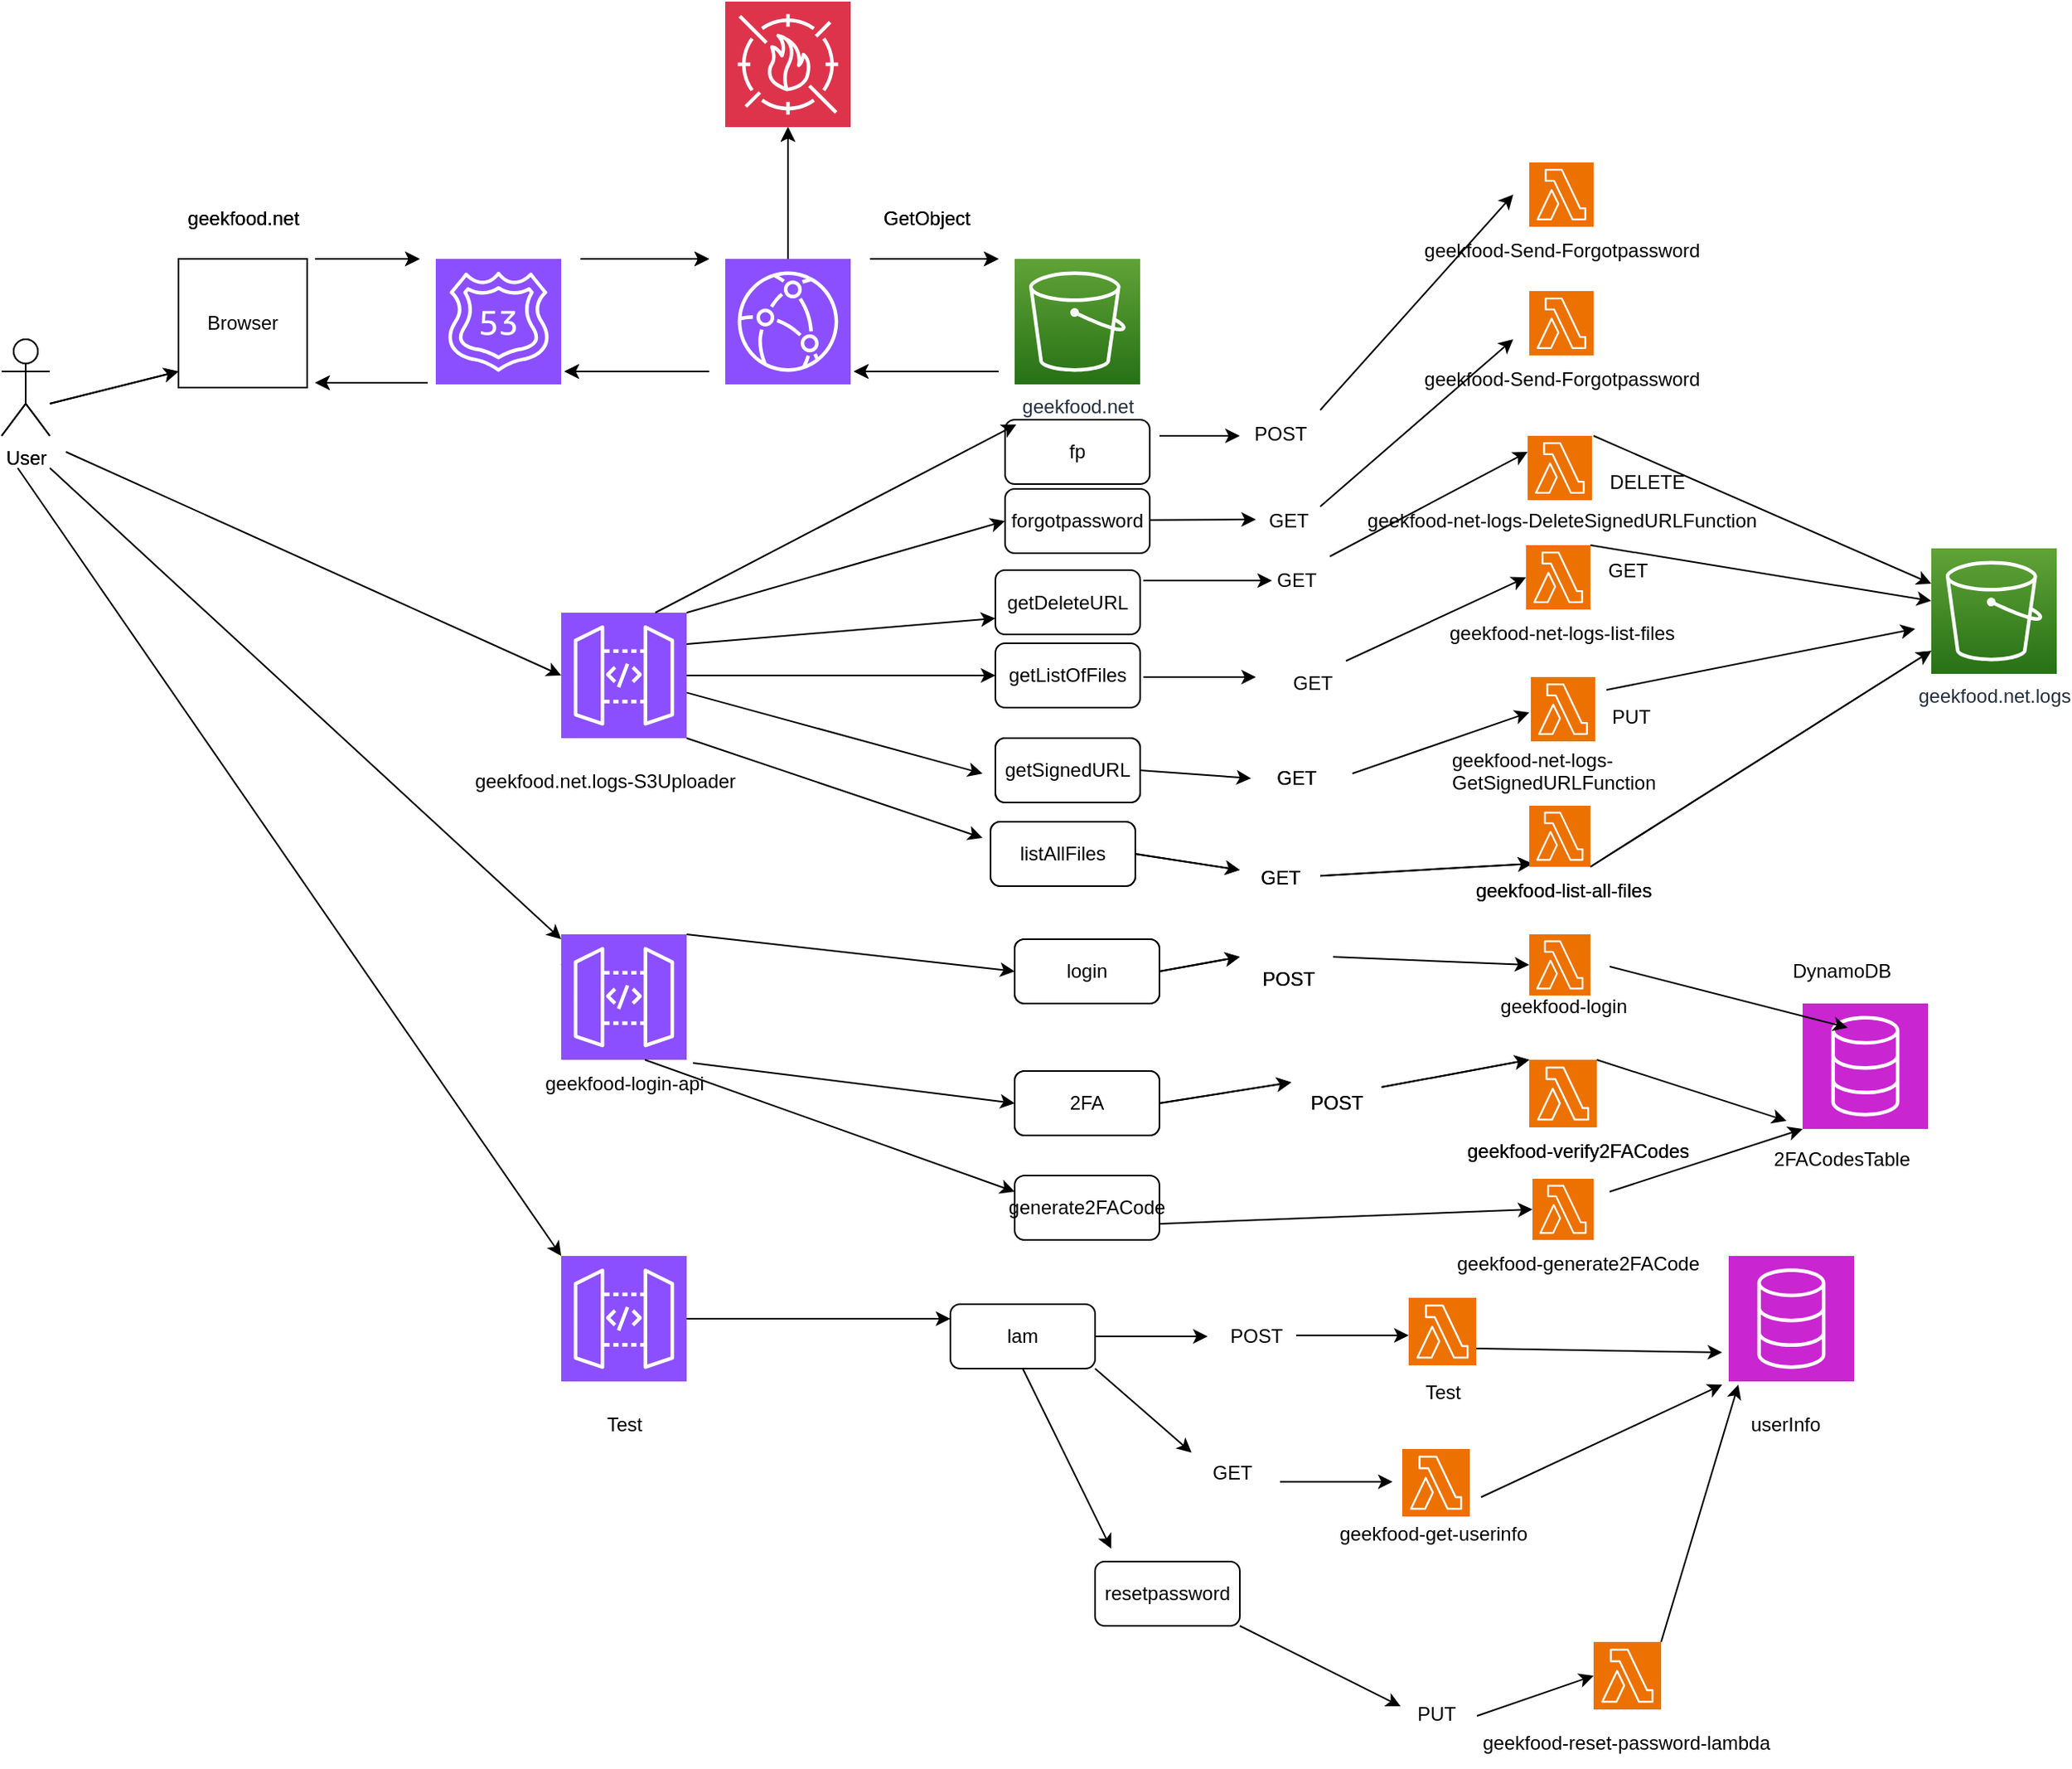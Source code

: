 <mxfile version="24.7.14">
  <diagram id="Ht1M8jgEwFfnCIfOTk4-" name="Page-1">
    <mxGraphModel dx="2123" dy="891" grid="1" gridSize="10" guides="1" tooltips="1" connect="1" arrows="1" fold="1" page="1" pageScale="1" pageWidth="1169" pageHeight="827" math="0" shadow="0">
      <root>
        <mxCell id="0" />
        <mxCell id="1" parent="0" />
        <mxCell id="UEzPUAAOIrF-is8g5C7q-116" value="geekfood.net" style="outlineConnect=0;fontColor=#232F3E;gradientColor=#60A337;gradientDirection=north;fillColor=#277116;strokeColor=#ffffff;dashed=0;verticalLabelPosition=bottom;verticalAlign=top;align=center;html=1;fontSize=12;fontStyle=0;aspect=fixed;shape=mxgraph.aws4.resourceIcon;resIcon=mxgraph.aws4.s3;labelBackgroundColor=#ffffff;" parent="1" vertex="1">
          <mxGeometry x="640.0" y="220" width="78" height="78" as="geometry" />
        </mxCell>
        <mxCell id="bUpqQkq5s0a59v6KMMCp-1" value="geekfood.net" style="text;html=1;align=center;verticalAlign=middle;resizable=0;points=[];autosize=1;strokeColor=none;fillColor=none;" parent="1" vertex="1">
          <mxGeometry x="115" y="180" width="90" height="30" as="geometry" />
        </mxCell>
        <mxCell id="bUpqQkq5s0a59v6KMMCp-2" value="" style="sketch=0;points=[[0,0,0],[0.25,0,0],[0.5,0,0],[0.75,0,0],[1,0,0],[0,1,0],[0.25,1,0],[0.5,1,0],[0.75,1,0],[1,1,0],[0,0.25,0],[0,0.5,0],[0,0.75,0],[1,0.25,0],[1,0.5,0],[1,0.75,0]];outlineConnect=0;fontColor=#232F3E;fillColor=#8C4FFF;strokeColor=#ffffff;dashed=0;verticalLabelPosition=bottom;verticalAlign=top;align=center;html=1;fontSize=12;fontStyle=0;aspect=fixed;shape=mxgraph.aws4.resourceIcon;resIcon=mxgraph.aws4.route_53;" parent="1" vertex="1">
          <mxGeometry x="280" y="220" width="78" height="78" as="geometry" />
        </mxCell>
        <mxCell id="bUpqQkq5s0a59v6KMMCp-3" value="" style="sketch=0;points=[[0,0,0],[0.25,0,0],[0.5,0,0],[0.75,0,0],[1,0,0],[0,1,0],[0.25,1,0],[0.5,1,0],[0.75,1,0],[1,1,0],[0,0.25,0],[0,0.5,0],[0,0.75,0],[1,0.25,0],[1,0.5,0],[1,0.75,0]];outlineConnect=0;fontColor=#232F3E;fillColor=#8C4FFF;strokeColor=#ffffff;dashed=0;verticalLabelPosition=bottom;verticalAlign=top;align=center;html=1;fontSize=12;fontStyle=0;aspect=fixed;shape=mxgraph.aws4.resourceIcon;resIcon=mxgraph.aws4.cloudfront;" parent="1" vertex="1">
          <mxGeometry x="460" y="220" width="78" height="78" as="geometry" />
        </mxCell>
        <mxCell id="bUpqQkq5s0a59v6KMMCp-4" value="User" style="shape=umlActor;verticalLabelPosition=bottom;verticalAlign=top;html=1;outlineConnect=0;" parent="1" vertex="1">
          <mxGeometry x="10" y="270" width="30" height="60" as="geometry" />
        </mxCell>
        <mxCell id="bUpqQkq5s0a59v6KMMCp-5" value="" style="endArrow=classic;html=1;rounded=0;" parent="1" edge="1">
          <mxGeometry width="50" height="50" relative="1" as="geometry">
            <mxPoint x="40" y="310" as="sourcePoint" />
            <mxPoint x="120" y="290" as="targetPoint" />
          </mxGeometry>
        </mxCell>
        <mxCell id="bUpqQkq5s0a59v6KMMCp-6" value="" style="endArrow=classic;html=1;rounded=0;" parent="1" edge="1">
          <mxGeometry width="50" height="50" relative="1" as="geometry">
            <mxPoint x="370" y="220" as="sourcePoint" />
            <mxPoint x="450" y="220" as="targetPoint" />
          </mxGeometry>
        </mxCell>
        <mxCell id="bUpqQkq5s0a59v6KMMCp-7" value="" style="endArrow=classic;html=1;rounded=0;" parent="1" edge="1">
          <mxGeometry width="50" height="50" relative="1" as="geometry">
            <mxPoint x="550" y="220" as="sourcePoint" />
            <mxPoint x="630" y="220" as="targetPoint" />
          </mxGeometry>
        </mxCell>
        <mxCell id="bUpqQkq5s0a59v6KMMCp-8" value="GetObject" style="text;html=1;align=center;verticalAlign=middle;resizable=0;points=[];autosize=1;strokeColor=none;fillColor=none;" parent="1" vertex="1">
          <mxGeometry x="545" y="180" width="80" height="30" as="geometry" />
        </mxCell>
        <mxCell id="bUpqQkq5s0a59v6KMMCp-9" value="" style="endArrow=classic;html=1;rounded=0;" parent="1" edge="1">
          <mxGeometry width="50" height="50" relative="1" as="geometry">
            <mxPoint x="630" y="290" as="sourcePoint" />
            <mxPoint x="540" y="290" as="targetPoint" />
          </mxGeometry>
        </mxCell>
        <mxCell id="bUpqQkq5s0a59v6KMMCp-10" value="" style="endArrow=classic;html=1;rounded=0;" parent="1" edge="1">
          <mxGeometry width="50" height="50" relative="1" as="geometry">
            <mxPoint x="450" y="290" as="sourcePoint" />
            <mxPoint x="360" y="290" as="targetPoint" />
            <Array as="points">
              <mxPoint x="410" y="290" />
            </Array>
          </mxGeometry>
        </mxCell>
        <mxCell id="bUpqQkq5s0a59v6KMMCp-11" value="" style="endArrow=classic;html=1;rounded=0;" parent="1" edge="1">
          <mxGeometry width="50" height="50" relative="1" as="geometry">
            <mxPoint x="275" y="297" as="sourcePoint" />
            <mxPoint x="205" y="297" as="targetPoint" />
          </mxGeometry>
        </mxCell>
        <mxCell id="bUpqQkq5s0a59v6KMMCp-12" value="Browser" style="whiteSpace=wrap;html=1;aspect=fixed;" parent="1" vertex="1">
          <mxGeometry x="120" y="220" width="80" height="80" as="geometry" />
        </mxCell>
        <mxCell id="bUpqQkq5s0a59v6KMMCp-13" value="" style="endArrow=classic;html=1;rounded=0;" parent="1" edge="1">
          <mxGeometry width="50" height="50" relative="1" as="geometry">
            <mxPoint x="205" y="220" as="sourcePoint" />
            <mxPoint x="270" y="220" as="targetPoint" />
          </mxGeometry>
        </mxCell>
        <mxCell id="bUpqQkq5s0a59v6KMMCp-16" value="" style="sketch=0;points=[[0,0,0],[0.25,0,0],[0.5,0,0],[0.75,0,0],[1,0,0],[0,1,0],[0.25,1,0],[0.5,1,0],[0.75,1,0],[1,1,0],[0,0.25,0],[0,0.5,0],[0,0.75,0],[1,0.25,0],[1,0.5,0],[1,0.75,0]];outlineConnect=0;fontColor=#232F3E;fillColor=#DD344C;strokeColor=#ffffff;dashed=0;verticalLabelPosition=bottom;verticalAlign=top;align=center;html=1;fontSize=12;fontStyle=0;aspect=fixed;shape=mxgraph.aws4.resourceIcon;resIcon=mxgraph.aws4.waf;" parent="1" vertex="1">
          <mxGeometry x="460" y="60" width="78" height="78" as="geometry" />
        </mxCell>
        <mxCell id="bUpqQkq5s0a59v6KMMCp-17" value="" style="endArrow=classic;html=1;rounded=0;exitX=0.5;exitY=0;exitDx=0;exitDy=0;exitPerimeter=0;entryX=0.5;entryY=1;entryDx=0;entryDy=0;entryPerimeter=0;" parent="1" source="bUpqQkq5s0a59v6KMMCp-3" target="bUpqQkq5s0a59v6KMMCp-16" edge="1">
          <mxGeometry width="50" height="50" relative="1" as="geometry">
            <mxPoint x="260" y="80" as="sourcePoint" />
            <mxPoint x="290" y="40" as="targetPoint" />
          </mxGeometry>
        </mxCell>
        <mxCell id="GS1tS9s6gsreAJpweniZ-9" value="login" style="rounded=1;whiteSpace=wrap;html=1;" vertex="1" parent="1">
          <mxGeometry x="640" y="643" width="90" height="40" as="geometry" />
        </mxCell>
        <mxCell id="GS1tS9s6gsreAJpweniZ-11" value="2FA" style="rounded=1;whiteSpace=wrap;html=1;" vertex="1" parent="1">
          <mxGeometry x="640" y="725" width="90" height="40" as="geometry" />
        </mxCell>
        <mxCell id="GS1tS9s6gsreAJpweniZ-13" value="" style="endArrow=classic;html=1;rounded=0;entryX=0;entryY=0.5;entryDx=0;entryDy=0;" edge="1" parent="1" target="GS1tS9s6gsreAJpweniZ-11">
          <mxGeometry width="50" height="50" relative="1" as="geometry">
            <mxPoint x="440" y="720" as="sourcePoint" />
            <mxPoint x="660" y="590" as="targetPoint" />
          </mxGeometry>
        </mxCell>
        <mxCell id="GS1tS9s6gsreAJpweniZ-14" value="" style="endArrow=classic;html=1;rounded=0;exitX=1;exitY=0.5;exitDx=0;exitDy=0;entryX=0;entryY=0.033;entryDx=0;entryDy=0;entryPerimeter=0;" edge="1" parent="1" source="GS1tS9s6gsreAJpweniZ-9" target="GS1tS9s6gsreAJpweniZ-15">
          <mxGeometry width="50" height="50" relative="1" as="geometry">
            <mxPoint x="730" y="640" as="sourcePoint" />
            <mxPoint x="790" y="620" as="targetPoint" />
          </mxGeometry>
        </mxCell>
        <mxCell id="GS1tS9s6gsreAJpweniZ-15" value="POST" style="text;html=1;align=center;verticalAlign=middle;resizable=0;points=[];autosize=1;strokeColor=none;fillColor=none;" vertex="1" parent="1">
          <mxGeometry x="780" y="653" width="60" height="30" as="geometry" />
        </mxCell>
        <mxCell id="GS1tS9s6gsreAJpweniZ-16" value="" style="endArrow=classic;html=1;rounded=0;exitX=1;exitY=0.5;exitDx=0;exitDy=0;entryX=0.033;entryY=0.067;entryDx=0;entryDy=0;entryPerimeter=0;" edge="1" parent="1" source="GS1tS9s6gsreAJpweniZ-11" target="GS1tS9s6gsreAJpweniZ-17">
          <mxGeometry width="50" height="50" relative="1" as="geometry">
            <mxPoint x="730" y="640" as="sourcePoint" />
            <mxPoint x="800" y="698" as="targetPoint" />
          </mxGeometry>
        </mxCell>
        <mxCell id="GS1tS9s6gsreAJpweniZ-17" value="POST" style="text;html=1;align=center;verticalAlign=middle;resizable=0;points=[];autosize=1;strokeColor=none;fillColor=none;" vertex="1" parent="1">
          <mxGeometry x="810" y="730" width="60" height="30" as="geometry" />
        </mxCell>
        <mxCell id="GS1tS9s6gsreAJpweniZ-18" value="" style="sketch=0;points=[[0,0,0],[0.25,0,0],[0.5,0,0],[0.75,0,0],[1,0,0],[0,1,0],[0.25,1,0],[0.5,1,0],[0.75,1,0],[1,1,0],[0,0.25,0],[0,0.5,0],[0,0.75,0],[1,0.25,0],[1,0.5,0],[1,0.75,0]];outlineConnect=0;fontColor=#232F3E;fillColor=#ED7100;strokeColor=#ffffff;dashed=0;verticalLabelPosition=bottom;verticalAlign=top;align=center;html=1;fontSize=12;fontStyle=0;aspect=fixed;shape=mxgraph.aws4.resourceIcon;resIcon=mxgraph.aws4.lambda;" vertex="1" parent="1">
          <mxGeometry x="960" y="640" width="38" height="38" as="geometry" />
        </mxCell>
        <mxCell id="GS1tS9s6gsreAJpweniZ-19" value="" style="sketch=0;points=[[0,0,0],[0.25,0,0],[0.5,0,0],[0.75,0,0],[1,0,0],[0,1,0],[0.25,1,0],[0.5,1,0],[0.75,1,0],[1,1,0],[0,0.25,0],[0,0.5,0],[0,0.75,0],[1,0.25,0],[1,0.5,0],[1,0.75,0]];outlineConnect=0;fontColor=#232F3E;fillColor=#ED7100;strokeColor=#ffffff;dashed=0;verticalLabelPosition=bottom;verticalAlign=top;align=center;html=1;fontSize=12;fontStyle=0;aspect=fixed;shape=mxgraph.aws4.resourceIcon;resIcon=mxgraph.aws4.lambda;" vertex="1" parent="1">
          <mxGeometry x="960" y="718" width="42" height="42" as="geometry" />
        </mxCell>
        <mxCell id="GS1tS9s6gsreAJpweniZ-20" value="" style="endArrow=classic;html=1;rounded=0;entryX=0;entryY=0.5;entryDx=0;entryDy=0;entryPerimeter=0;exitX=0.967;exitY=0.033;exitDx=0;exitDy=0;exitPerimeter=0;" edge="1" parent="1" source="GS1tS9s6gsreAJpweniZ-15" target="GS1tS9s6gsreAJpweniZ-18">
          <mxGeometry width="50" height="50" relative="1" as="geometry">
            <mxPoint x="860" y="620" as="sourcePoint" />
            <mxPoint x="950" y="600" as="targetPoint" />
          </mxGeometry>
        </mxCell>
        <mxCell id="GS1tS9s6gsreAJpweniZ-21" value="" style="endArrow=classic;html=1;rounded=0;exitX=0.967;exitY=0.167;exitDx=0;exitDy=0;exitPerimeter=0;entryX=0;entryY=0;entryDx=0;entryDy=0;entryPerimeter=0;" edge="1" parent="1" source="GS1tS9s6gsreAJpweniZ-17" target="GS1tS9s6gsreAJpweniZ-19">
          <mxGeometry width="50" height="50" relative="1" as="geometry">
            <mxPoint x="930" y="670" as="sourcePoint" />
            <mxPoint x="950" y="740" as="targetPoint" />
          </mxGeometry>
        </mxCell>
        <mxCell id="GS1tS9s6gsreAJpweniZ-22" value="geekfood-verify2FACodes" style="text;html=1;align=center;verticalAlign=middle;resizable=0;points=[];autosize=1;strokeColor=none;fillColor=none;" vertex="1" parent="1">
          <mxGeometry x="910" y="760" width="160" height="30" as="geometry" />
        </mxCell>
        <mxCell id="GS1tS9s6gsreAJpweniZ-23" value="geekfood-login" style="text;html=1;align=center;verticalAlign=middle;resizable=0;points=[];autosize=1;strokeColor=none;fillColor=none;" vertex="1" parent="1">
          <mxGeometry x="931" y="670" width="100" height="30" as="geometry" />
        </mxCell>
        <mxCell id="GS1tS9s6gsreAJpweniZ-25" value="" style="endArrow=classic;html=1;rounded=0;entryX=0;entryY=1;entryDx=0;entryDy=0;entryPerimeter=0;" edge="1" parent="1" target="GS1tS9s6gsreAJpweniZ-26">
          <mxGeometry width="50" height="50" relative="1" as="geometry">
            <mxPoint x="1010" y="800" as="sourcePoint" />
            <mxPoint x="1100" y="674" as="targetPoint" />
          </mxGeometry>
        </mxCell>
        <mxCell id="GS1tS9s6gsreAJpweniZ-26" value="" style="sketch=0;points=[[0,0,0],[0.25,0,0],[0.5,0,0],[0.75,0,0],[1,0,0],[0,1,0],[0.25,1,0],[0.5,1,0],[0.75,1,0],[1,1,0],[0,0.25,0],[0,0.5,0],[0,0.75,0],[1,0.25,0],[1,0.5,0],[1,0.75,0]];outlineConnect=0;fontColor=#232F3E;fillColor=#C925D1;strokeColor=#ffffff;dashed=0;verticalLabelPosition=bottom;verticalAlign=top;align=center;html=1;fontSize=12;fontStyle=0;aspect=fixed;shape=mxgraph.aws4.resourceIcon;resIcon=mxgraph.aws4.database;" vertex="1" parent="1">
          <mxGeometry x="1130" y="683" width="78" height="78" as="geometry" />
        </mxCell>
        <mxCell id="GS1tS9s6gsreAJpweniZ-27" value="DynamoDB" style="text;html=1;align=center;verticalAlign=middle;resizable=0;points=[];autosize=1;strokeColor=none;fillColor=none;" vertex="1" parent="1">
          <mxGeometry x="1114" y="648" width="80" height="30" as="geometry" />
        </mxCell>
        <mxCell id="GS1tS9s6gsreAJpweniZ-32" value="listAllFiles" style="rounded=1;whiteSpace=wrap;html=1;" vertex="1" parent="1">
          <mxGeometry x="625" y="570" width="90" height="40" as="geometry" />
        </mxCell>
        <mxCell id="GS1tS9s6gsreAJpweniZ-33" value="" style="endArrow=classic;html=1;rounded=0;exitX=1;exitY=0.5;exitDx=0;exitDy=0;" edge="1" parent="1" source="GS1tS9s6gsreAJpweniZ-32">
          <mxGeometry width="50" height="50" relative="1" as="geometry">
            <mxPoint x="790" y="487" as="sourcePoint" />
            <mxPoint x="780" y="600" as="targetPoint" />
          </mxGeometry>
        </mxCell>
        <mxCell id="GS1tS9s6gsreAJpweniZ-35" value="GET" style="text;html=1;align=center;verticalAlign=middle;resizable=0;points=[];autosize=1;strokeColor=none;fillColor=none;" vertex="1" parent="1">
          <mxGeometry x="780" y="590" width="50" height="30" as="geometry" />
        </mxCell>
        <mxCell id="GS1tS9s6gsreAJpweniZ-37" value="" style="endArrow=classic;html=1;rounded=0;entryX=0.354;entryY=-0.067;entryDx=0;entryDy=0;entryPerimeter=0;" edge="1" parent="1" source="GS1tS9s6gsreAJpweniZ-35" target="GS1tS9s6gsreAJpweniZ-39">
          <mxGeometry width="50" height="50" relative="1" as="geometry">
            <mxPoint x="840" y="610" as="sourcePoint" />
            <mxPoint x="900" y="605" as="targetPoint" />
          </mxGeometry>
        </mxCell>
        <mxCell id="GS1tS9s6gsreAJpweniZ-38" value="" style="sketch=0;points=[[0,0,0],[0.25,0,0],[0.5,0,0],[0.75,0,0],[1,0,0],[0,1,0],[0.25,1,0],[0.5,1,0],[0.75,1,0],[1,1,0],[0,0.25,0],[0,0.5,0],[0,0.75,0],[1,0.25,0],[1,0.5,0],[1,0.75,0]];outlineConnect=0;fontColor=#232F3E;fillColor=#ED7100;strokeColor=#ffffff;dashed=0;verticalLabelPosition=bottom;verticalAlign=top;align=center;html=1;fontSize=12;fontStyle=0;aspect=fixed;shape=mxgraph.aws4.resourceIcon;resIcon=mxgraph.aws4.lambda;" vertex="1" parent="1">
          <mxGeometry x="960" y="560" width="38" height="38" as="geometry" />
        </mxCell>
        <mxCell id="GS1tS9s6gsreAJpweniZ-39" value="geekfood-list-all-files" style="text;html=1;align=center;verticalAlign=middle;resizable=0;points=[];autosize=1;strokeColor=none;fillColor=none;" vertex="1" parent="1">
          <mxGeometry x="916" y="598" width="130" height="30" as="geometry" />
        </mxCell>
        <mxCell id="GS1tS9s6gsreAJpweniZ-40" value="geekfood.net.logs" style="outlineConnect=0;fontColor=#232F3E;gradientColor=#60A337;gradientDirection=north;fillColor=#277116;strokeColor=#ffffff;dashed=0;verticalLabelPosition=bottom;verticalAlign=top;align=center;html=1;fontSize=12;fontStyle=0;aspect=fixed;shape=mxgraph.aws4.resourceIcon;resIcon=mxgraph.aws4.s3;labelBackgroundColor=#ffffff;" vertex="1" parent="1">
          <mxGeometry x="1210" y="400" width="78" height="78" as="geometry" />
        </mxCell>
        <mxCell id="GS1tS9s6gsreAJpweniZ-41" value="" style="endArrow=classic;html=1;rounded=0;exitX=1;exitY=1;exitDx=0;exitDy=0;exitPerimeter=0;" edge="1" parent="1" source="GS1tS9s6gsreAJpweniZ-38" target="GS1tS9s6gsreAJpweniZ-40">
          <mxGeometry width="50" height="50" relative="1" as="geometry">
            <mxPoint x="1070" y="560" as="sourcePoint" />
            <mxPoint x="1202" y="552" as="targetPoint" />
          </mxGeometry>
        </mxCell>
        <mxCell id="GS1tS9s6gsreAJpweniZ-42" value="listAllFiles" style="rounded=1;whiteSpace=wrap;html=1;" vertex="1" parent="1">
          <mxGeometry x="628" y="518" width="90" height="40" as="geometry" />
        </mxCell>
        <mxCell id="GS1tS9s6gsreAJpweniZ-44" value="GET" style="text;html=1;align=center;verticalAlign=middle;resizable=0;points=[];autosize=1;strokeColor=none;fillColor=none;" vertex="1" parent="1">
          <mxGeometry x="790" y="528" width="50" height="30" as="geometry" />
        </mxCell>
        <mxCell id="GS1tS9s6gsreAJpweniZ-46" value="" style="outlineConnect=0;fontColor=#232F3E;gradientColor=#60A337;gradientDirection=north;fillColor=#277116;strokeColor=#ffffff;dashed=0;verticalLabelPosition=bottom;verticalAlign=top;align=center;html=1;fontSize=12;fontStyle=0;aspect=fixed;shape=mxgraph.aws4.resourceIcon;resIcon=mxgraph.aws4.s3;labelBackgroundColor=#ffffff;" vertex="1" parent="1">
          <mxGeometry x="640.0" y="220" width="78" height="78" as="geometry" />
        </mxCell>
        <mxCell id="GS1tS9s6gsreAJpweniZ-47" value="geekfood.net" style="text;html=1;align=center;verticalAlign=middle;resizable=0;points=[];autosize=1;strokeColor=none;fillColor=none;" vertex="1" parent="1">
          <mxGeometry x="115" y="180" width="90" height="30" as="geometry" />
        </mxCell>
        <mxCell id="GS1tS9s6gsreAJpweniZ-48" value="" style="sketch=0;points=[[0,0,0],[0.25,0,0],[0.5,0,0],[0.75,0,0],[1,0,0],[0,1,0],[0.25,1,0],[0.5,1,0],[0.75,1,0],[1,1,0],[0,0.25,0],[0,0.5,0],[0,0.75,0],[1,0.25,0],[1,0.5,0],[1,0.75,0]];outlineConnect=0;fontColor=#232F3E;fillColor=#8C4FFF;strokeColor=#ffffff;dashed=0;verticalLabelPosition=bottom;verticalAlign=top;align=center;html=1;fontSize=12;fontStyle=0;aspect=fixed;shape=mxgraph.aws4.resourceIcon;resIcon=mxgraph.aws4.route_53;" vertex="1" parent="1">
          <mxGeometry x="280" y="220" width="78" height="78" as="geometry" />
        </mxCell>
        <mxCell id="GS1tS9s6gsreAJpweniZ-49" value="" style="sketch=0;points=[[0,0,0],[0.25,0,0],[0.5,0,0],[0.75,0,0],[1,0,0],[0,1,0],[0.25,1,0],[0.5,1,0],[0.75,1,0],[1,1,0],[0,0.25,0],[0,0.5,0],[0,0.75,0],[1,0.25,0],[1,0.5,0],[1,0.75,0]];outlineConnect=0;fontColor=#232F3E;fillColor=#8C4FFF;strokeColor=#ffffff;dashed=0;verticalLabelPosition=bottom;verticalAlign=top;align=center;html=1;fontSize=12;fontStyle=0;aspect=fixed;shape=mxgraph.aws4.resourceIcon;resIcon=mxgraph.aws4.cloudfront;" vertex="1" parent="1">
          <mxGeometry x="460" y="220" width="78" height="78" as="geometry" />
        </mxCell>
        <mxCell id="GS1tS9s6gsreAJpweniZ-50" value="User" style="shape=umlActor;verticalLabelPosition=bottom;verticalAlign=top;html=1;outlineConnect=0;" vertex="1" parent="1">
          <mxGeometry x="10" y="270" width="30" height="60" as="geometry" />
        </mxCell>
        <mxCell id="GS1tS9s6gsreAJpweniZ-51" value="" style="endArrow=classic;html=1;rounded=0;" edge="1" parent="1">
          <mxGeometry width="50" height="50" relative="1" as="geometry">
            <mxPoint x="40" y="310" as="sourcePoint" />
            <mxPoint x="120" y="290" as="targetPoint" />
          </mxGeometry>
        </mxCell>
        <mxCell id="GS1tS9s6gsreAJpweniZ-52" value="" style="endArrow=classic;html=1;rounded=0;" edge="1" parent="1">
          <mxGeometry width="50" height="50" relative="1" as="geometry">
            <mxPoint x="370" y="220" as="sourcePoint" />
            <mxPoint x="450" y="220" as="targetPoint" />
          </mxGeometry>
        </mxCell>
        <mxCell id="GS1tS9s6gsreAJpweniZ-53" value="" style="endArrow=classic;html=1;rounded=0;" edge="1" parent="1">
          <mxGeometry width="50" height="50" relative="1" as="geometry">
            <mxPoint x="550" y="220" as="sourcePoint" />
            <mxPoint x="630" y="220" as="targetPoint" />
          </mxGeometry>
        </mxCell>
        <mxCell id="GS1tS9s6gsreAJpweniZ-54" value="GetObject" style="text;html=1;align=center;verticalAlign=middle;resizable=0;points=[];autosize=1;strokeColor=none;fillColor=none;" vertex="1" parent="1">
          <mxGeometry x="545" y="180" width="80" height="30" as="geometry" />
        </mxCell>
        <mxCell id="GS1tS9s6gsreAJpweniZ-55" value="" style="endArrow=classic;html=1;rounded=0;" edge="1" parent="1">
          <mxGeometry width="50" height="50" relative="1" as="geometry">
            <mxPoint x="630" y="290" as="sourcePoint" />
            <mxPoint x="540" y="290" as="targetPoint" />
          </mxGeometry>
        </mxCell>
        <mxCell id="GS1tS9s6gsreAJpweniZ-56" value="" style="endArrow=classic;html=1;rounded=0;" edge="1" parent="1">
          <mxGeometry width="50" height="50" relative="1" as="geometry">
            <mxPoint x="450" y="290" as="sourcePoint" />
            <mxPoint x="360" y="290" as="targetPoint" />
            <Array as="points">
              <mxPoint x="410" y="290" />
            </Array>
          </mxGeometry>
        </mxCell>
        <mxCell id="GS1tS9s6gsreAJpweniZ-57" value="" style="endArrow=classic;html=1;rounded=0;" edge="1" parent="1">
          <mxGeometry width="50" height="50" relative="1" as="geometry">
            <mxPoint x="275" y="297" as="sourcePoint" />
            <mxPoint x="205" y="297" as="targetPoint" />
          </mxGeometry>
        </mxCell>
        <mxCell id="GS1tS9s6gsreAJpweniZ-58" value="Browser" style="whiteSpace=wrap;html=1;aspect=fixed;" vertex="1" parent="1">
          <mxGeometry x="120" y="220" width="80" height="80" as="geometry" />
        </mxCell>
        <mxCell id="GS1tS9s6gsreAJpweniZ-59" value="" style="endArrow=classic;html=1;rounded=0;" edge="1" parent="1">
          <mxGeometry width="50" height="50" relative="1" as="geometry">
            <mxPoint x="205" y="220" as="sourcePoint" />
            <mxPoint x="270" y="220" as="targetPoint" />
          </mxGeometry>
        </mxCell>
        <mxCell id="GS1tS9s6gsreAJpweniZ-60" value="" style="sketch=0;points=[[0,0,0],[0.25,0,0],[0.5,0,0],[0.75,0,0],[1,0,0],[0,1,0],[0.25,1,0],[0.5,1,0],[0.75,1,0],[1,1,0],[0,0.25,0],[0,0.5,0],[0,0.75,0],[1,0.25,0],[1,0.5,0],[1,0.75,0]];outlineConnect=0;fontColor=#232F3E;fillColor=#8C4FFF;strokeColor=#ffffff;dashed=0;verticalLabelPosition=bottom;verticalAlign=top;align=center;html=1;fontSize=12;fontStyle=0;aspect=fixed;shape=mxgraph.aws4.resourceIcon;resIcon=mxgraph.aws4.api_gateway;" vertex="1" parent="1">
          <mxGeometry x="358" y="840" width="78" height="78" as="geometry" />
        </mxCell>
        <mxCell id="GS1tS9s6gsreAJpweniZ-61" value="" style="sketch=0;points=[[0,0,0],[0.25,0,0],[0.5,0,0],[0.75,0,0],[1,0,0],[0,1,0],[0.25,1,0],[0.5,1,0],[0.75,1,0],[1,1,0],[0,0.25,0],[0,0.5,0],[0,0.75,0],[1,0.25,0],[1,0.5,0],[1,0.75,0]];outlineConnect=0;fontColor=#232F3E;fillColor=#DD344C;strokeColor=#ffffff;dashed=0;verticalLabelPosition=bottom;verticalAlign=top;align=center;html=1;fontSize=12;fontStyle=0;aspect=fixed;shape=mxgraph.aws4.resourceIcon;resIcon=mxgraph.aws4.waf;" vertex="1" parent="1">
          <mxGeometry x="460" y="60" width="78" height="78" as="geometry" />
        </mxCell>
        <mxCell id="GS1tS9s6gsreAJpweniZ-62" value="" style="endArrow=classic;html=1;rounded=0;exitX=0.5;exitY=0;exitDx=0;exitDy=0;exitPerimeter=0;entryX=0.5;entryY=1;entryDx=0;entryDy=0;entryPerimeter=0;" edge="1" parent="1" source="GS1tS9s6gsreAJpweniZ-49" target="GS1tS9s6gsreAJpweniZ-61">
          <mxGeometry width="50" height="50" relative="1" as="geometry">
            <mxPoint x="260" y="80" as="sourcePoint" />
            <mxPoint x="290" y="40" as="targetPoint" />
          </mxGeometry>
        </mxCell>
        <mxCell id="GS1tS9s6gsreAJpweniZ-63" value="Test" style="text;html=1;align=center;verticalAlign=middle;resizable=0;points=[];autosize=1;strokeColor=none;fillColor=none;" vertex="1" parent="1">
          <mxGeometry x="372" y="930" width="50" height="30" as="geometry" />
        </mxCell>
        <mxCell id="GS1tS9s6gsreAJpweniZ-64" value="" style="sketch=0;points=[[0,0,0],[0.25,0,0],[0.5,0,0],[0.75,0,0],[1,0,0],[0,1,0],[0.25,1,0],[0.5,1,0],[0.75,1,0],[1,1,0],[0,0.25,0],[0,0.5,0],[0,0.75,0],[1,0.25,0],[1,0.5,0],[1,0.75,0]];outlineConnect=0;fontColor=#232F3E;fillColor=#8C4FFF;strokeColor=#ffffff;dashed=0;verticalLabelPosition=bottom;verticalAlign=top;align=center;html=1;fontSize=12;fontStyle=0;aspect=fixed;shape=mxgraph.aws4.resourceIcon;resIcon=mxgraph.aws4.api_gateway;" vertex="1" parent="1">
          <mxGeometry x="358" y="440" width="78" height="78" as="geometry" />
        </mxCell>
        <mxCell id="GS1tS9s6gsreAJpweniZ-65" value="geekfood.net.logs-S3Uploader" style="text;html=1;align=center;verticalAlign=middle;resizable=0;points=[];autosize=1;strokeColor=none;fillColor=none;" vertex="1" parent="1">
          <mxGeometry x="290" y="530" width="190" height="30" as="geometry" />
        </mxCell>
        <mxCell id="GS1tS9s6gsreAJpweniZ-67" value="geekfood-login-api" style="text;html=1;align=center;verticalAlign=middle;resizable=0;points=[];autosize=1;strokeColor=none;fillColor=none;" vertex="1" parent="1">
          <mxGeometry x="337" y="718" width="120" height="30" as="geometry" />
        </mxCell>
        <mxCell id="GS1tS9s6gsreAJpweniZ-69" value="" style="endArrow=classic;html=1;rounded=0;entryX=0;entryY=0.5;entryDx=0;entryDy=0;entryPerimeter=0;" edge="1" parent="1" target="GS1tS9s6gsreAJpweniZ-64">
          <mxGeometry width="50" height="50" relative="1" as="geometry">
            <mxPoint x="50" y="340" as="sourcePoint" />
            <mxPoint x="470" y="490" as="targetPoint" />
          </mxGeometry>
        </mxCell>
        <mxCell id="GS1tS9s6gsreAJpweniZ-70" value="" style="endArrow=classic;html=1;rounded=0;" edge="1" parent="1" source="GS1tS9s6gsreAJpweniZ-66">
          <mxGeometry width="50" height="50" relative="1" as="geometry">
            <mxPoint x="40" y="350" as="sourcePoint" />
            <mxPoint x="380" y="670" as="targetPoint" />
          </mxGeometry>
        </mxCell>
        <mxCell id="GS1tS9s6gsreAJpweniZ-71" value="login" style="rounded=1;whiteSpace=wrap;html=1;" vertex="1" parent="1">
          <mxGeometry x="640" y="643" width="90" height="40" as="geometry" />
        </mxCell>
        <mxCell id="GS1tS9s6gsreAJpweniZ-72" value="2FA" style="rounded=1;whiteSpace=wrap;html=1;" vertex="1" parent="1">
          <mxGeometry x="640" y="725" width="90" height="40" as="geometry" />
        </mxCell>
        <mxCell id="GS1tS9s6gsreAJpweniZ-73" value="" style="endArrow=classic;html=1;rounded=0;entryX=0;entryY=0.5;entryDx=0;entryDy=0;exitX=1;exitY=0;exitDx=0;exitDy=0;exitPerimeter=0;" edge="1" parent="1" source="GS1tS9s6gsreAJpweniZ-66" target="GS1tS9s6gsreAJpweniZ-71">
          <mxGeometry width="50" height="50" relative="1" as="geometry">
            <mxPoint x="560" y="610" as="sourcePoint" />
            <mxPoint x="660" y="590" as="targetPoint" />
          </mxGeometry>
        </mxCell>
        <mxCell id="GS1tS9s6gsreAJpweniZ-75" value="" style="endArrow=classic;html=1;rounded=0;exitX=1;exitY=0.5;exitDx=0;exitDy=0;entryX=0;entryY=0.033;entryDx=0;entryDy=0;entryPerimeter=0;" edge="1" parent="1" source="GS1tS9s6gsreAJpweniZ-71" target="GS1tS9s6gsreAJpweniZ-76">
          <mxGeometry width="50" height="50" relative="1" as="geometry">
            <mxPoint x="730" y="640" as="sourcePoint" />
            <mxPoint x="790" y="620" as="targetPoint" />
          </mxGeometry>
        </mxCell>
        <mxCell id="GS1tS9s6gsreAJpweniZ-76" value="POST" style="text;html=1;align=center;verticalAlign=middle;resizable=0;points=[];autosize=1;strokeColor=none;fillColor=none;" vertex="1" parent="1">
          <mxGeometry x="780" y="653" width="60" height="30" as="geometry" />
        </mxCell>
        <mxCell id="GS1tS9s6gsreAJpweniZ-77" value="" style="endArrow=classic;html=1;rounded=0;exitX=1;exitY=0.5;exitDx=0;exitDy=0;entryX=0.033;entryY=0.067;entryDx=0;entryDy=0;entryPerimeter=0;" edge="1" parent="1" source="GS1tS9s6gsreAJpweniZ-72" target="GS1tS9s6gsreAJpweniZ-78">
          <mxGeometry width="50" height="50" relative="1" as="geometry">
            <mxPoint x="730" y="640" as="sourcePoint" />
            <mxPoint x="800" y="698" as="targetPoint" />
          </mxGeometry>
        </mxCell>
        <mxCell id="GS1tS9s6gsreAJpweniZ-78" value="POST" style="text;html=1;align=center;verticalAlign=middle;resizable=0;points=[];autosize=1;strokeColor=none;fillColor=none;" vertex="1" parent="1">
          <mxGeometry x="810" y="730" width="60" height="30" as="geometry" />
        </mxCell>
        <mxCell id="GS1tS9s6gsreAJpweniZ-79" value="" style="sketch=0;points=[[0,0,0],[0.25,0,0],[0.5,0,0],[0.75,0,0],[1,0,0],[0,1,0],[0.25,1,0],[0.5,1,0],[0.75,1,0],[1,1,0],[0,0.25,0],[0,0.5,0],[0,0.75,0],[1,0.25,0],[1,0.5,0],[1,0.75,0]];outlineConnect=0;fontColor=#232F3E;fillColor=#ED7100;strokeColor=#ffffff;dashed=0;verticalLabelPosition=bottom;verticalAlign=top;align=center;html=1;fontSize=12;fontStyle=0;aspect=fixed;shape=mxgraph.aws4.resourceIcon;resIcon=mxgraph.aws4.lambda;" vertex="1" parent="1">
          <mxGeometry x="962" y="792" width="38" height="38" as="geometry" />
        </mxCell>
        <mxCell id="GS1tS9s6gsreAJpweniZ-80" value="" style="sketch=0;points=[[0,0,0],[0.25,0,0],[0.5,0,0],[0.75,0,0],[1,0,0],[0,1,0],[0.25,1,0],[0.5,1,0],[0.75,1,0],[1,1,0],[0,0.25,0],[0,0.5,0],[0,0.75,0],[1,0.25,0],[1,0.5,0],[1,0.75,0]];outlineConnect=0;fontColor=#232F3E;fillColor=#ED7100;strokeColor=#ffffff;dashed=0;verticalLabelPosition=bottom;verticalAlign=top;align=center;html=1;fontSize=12;fontStyle=0;aspect=fixed;shape=mxgraph.aws4.resourceIcon;resIcon=mxgraph.aws4.lambda;" vertex="1" parent="1">
          <mxGeometry x="960" y="718" width="42" height="42" as="geometry" />
        </mxCell>
        <mxCell id="GS1tS9s6gsreAJpweniZ-81" value="" style="endArrow=classic;html=1;rounded=0;entryX=0;entryY=0.5;entryDx=0;entryDy=0;entryPerimeter=0;exitX=1;exitY=0.75;exitDx=0;exitDy=0;" edge="1" parent="1" source="GS1tS9s6gsreAJpweniZ-173" target="GS1tS9s6gsreAJpweniZ-79">
          <mxGeometry width="50" height="50" relative="1" as="geometry">
            <mxPoint x="860" y="620" as="sourcePoint" />
            <mxPoint x="950" y="600" as="targetPoint" />
          </mxGeometry>
        </mxCell>
        <mxCell id="GS1tS9s6gsreAJpweniZ-82" value="" style="endArrow=classic;html=1;rounded=0;exitX=0.967;exitY=0.167;exitDx=0;exitDy=0;exitPerimeter=0;entryX=0;entryY=0;entryDx=0;entryDy=0;entryPerimeter=0;" edge="1" parent="1" source="GS1tS9s6gsreAJpweniZ-78" target="GS1tS9s6gsreAJpweniZ-80">
          <mxGeometry width="50" height="50" relative="1" as="geometry">
            <mxPoint x="930" y="670" as="sourcePoint" />
            <mxPoint x="950" y="740" as="targetPoint" />
          </mxGeometry>
        </mxCell>
        <mxCell id="GS1tS9s6gsreAJpweniZ-83" value="geekfood-verify2FACodes" style="text;html=1;align=center;verticalAlign=middle;resizable=0;points=[];autosize=1;strokeColor=none;fillColor=none;" vertex="1" parent="1">
          <mxGeometry x="910" y="760" width="160" height="30" as="geometry" />
        </mxCell>
        <mxCell id="GS1tS9s6gsreAJpweniZ-84" value="geekfood-generate2FACode" style="text;html=1;align=center;verticalAlign=middle;resizable=0;points=[];autosize=1;strokeColor=none;fillColor=none;" vertex="1" parent="1">
          <mxGeometry x="905" y="830" width="170" height="30" as="geometry" />
        </mxCell>
        <mxCell id="GS1tS9s6gsreAJpweniZ-85" value="" style="endArrow=classic;html=1;rounded=0;exitX=1;exitY=0;exitDx=0;exitDy=0;exitPerimeter=0;entryX=0;entryY=1;entryDx=0;entryDy=0;entryPerimeter=0;" edge="1" parent="1" source="GS1tS9s6gsreAJpweniZ-80">
          <mxGeometry width="50" height="50" relative="1" as="geometry">
            <mxPoint x="1010" y="740" as="sourcePoint" />
            <mxPoint x="1120" y="756" as="targetPoint" />
          </mxGeometry>
        </mxCell>
        <mxCell id="GS1tS9s6gsreAJpweniZ-89" value="2FACodesTable" style="text;html=1;align=center;verticalAlign=middle;resizable=0;points=[];autosize=1;strokeColor=none;fillColor=none;" vertex="1" parent="1">
          <mxGeometry x="1099" y="765" width="110" height="30" as="geometry" />
        </mxCell>
        <mxCell id="GS1tS9s6gsreAJpweniZ-90" value="listAllFiles" style="rounded=1;whiteSpace=wrap;html=1;" vertex="1" parent="1">
          <mxGeometry x="625" y="570" width="90" height="40" as="geometry" />
        </mxCell>
        <mxCell id="GS1tS9s6gsreAJpweniZ-91" value="" style="endArrow=classic;html=1;rounded=0;exitX=1;exitY=0.5;exitDx=0;exitDy=0;" edge="1" parent="1" source="GS1tS9s6gsreAJpweniZ-90">
          <mxGeometry width="50" height="50" relative="1" as="geometry">
            <mxPoint x="790" y="487" as="sourcePoint" />
            <mxPoint x="780" y="600" as="targetPoint" />
          </mxGeometry>
        </mxCell>
        <mxCell id="GS1tS9s6gsreAJpweniZ-92" value="" style="endArrow=classic;html=1;rounded=0;exitX=1;exitY=1;exitDx=0;exitDy=0;exitPerimeter=0;" edge="1" parent="1" source="GS1tS9s6gsreAJpweniZ-64">
          <mxGeometry width="50" height="50" relative="1" as="geometry">
            <mxPoint x="600" y="490" as="sourcePoint" />
            <mxPoint x="620" y="580" as="targetPoint" />
          </mxGeometry>
        </mxCell>
        <mxCell id="GS1tS9s6gsreAJpweniZ-93" value="GET" style="text;html=1;align=center;verticalAlign=middle;resizable=0;points=[];autosize=1;strokeColor=none;fillColor=none;" vertex="1" parent="1">
          <mxGeometry x="780" y="590" width="50" height="30" as="geometry" />
        </mxCell>
        <mxCell id="GS1tS9s6gsreAJpweniZ-94" value="" style="endArrow=classic;html=1;rounded=0;entryX=0.354;entryY=-0.067;entryDx=0;entryDy=0;entryPerimeter=0;" edge="1" parent="1" source="GS1tS9s6gsreAJpweniZ-93" target="GS1tS9s6gsreAJpweniZ-96">
          <mxGeometry width="50" height="50" relative="1" as="geometry">
            <mxPoint x="840" y="610" as="sourcePoint" />
            <mxPoint x="900" y="605" as="targetPoint" />
          </mxGeometry>
        </mxCell>
        <mxCell id="GS1tS9s6gsreAJpweniZ-95" value="" style="sketch=0;points=[[0,0,0],[0.25,0,0],[0.5,0,0],[0.75,0,0],[1,0,0],[0,1,0],[0.25,1,0],[0.5,1,0],[0.75,1,0],[1,1,0],[0,0.25,0],[0,0.5,0],[0,0.75,0],[1,0.25,0],[1,0.5,0],[1,0.75,0]];outlineConnect=0;fontColor=#232F3E;fillColor=#ED7100;strokeColor=#ffffff;dashed=0;verticalLabelPosition=bottom;verticalAlign=top;align=center;html=1;fontSize=12;fontStyle=0;aspect=fixed;shape=mxgraph.aws4.resourceIcon;resIcon=mxgraph.aws4.lambda;" vertex="1" parent="1">
          <mxGeometry x="960" y="560" width="38" height="38" as="geometry" />
        </mxCell>
        <mxCell id="GS1tS9s6gsreAJpweniZ-96" value="geekfood-list-all-files" style="text;html=1;align=center;verticalAlign=middle;resizable=0;points=[];autosize=1;strokeColor=none;fillColor=none;" vertex="1" parent="1">
          <mxGeometry x="916" y="598" width="130" height="30" as="geometry" />
        </mxCell>
        <mxCell id="GS1tS9s6gsreAJpweniZ-97" value="geekfood.net.logs" style="outlineConnect=0;fontColor=#232F3E;gradientColor=#60A337;gradientDirection=north;fillColor=#277116;strokeColor=#ffffff;dashed=0;verticalLabelPosition=bottom;verticalAlign=top;align=center;html=1;fontSize=12;fontStyle=0;aspect=fixed;shape=mxgraph.aws4.resourceIcon;resIcon=mxgraph.aws4.s3;labelBackgroundColor=#ffffff;" vertex="1" parent="1">
          <mxGeometry x="1210" y="400" width="78" height="78" as="geometry" />
        </mxCell>
        <mxCell id="GS1tS9s6gsreAJpweniZ-98" value="" style="endArrow=classic;html=1;rounded=0;exitX=1;exitY=1;exitDx=0;exitDy=0;exitPerimeter=0;" edge="1" parent="1" source="GS1tS9s6gsreAJpweniZ-95" target="GS1tS9s6gsreAJpweniZ-97">
          <mxGeometry width="50" height="50" relative="1" as="geometry">
            <mxPoint x="1070" y="560" as="sourcePoint" />
            <mxPoint x="1202" y="552" as="targetPoint" />
          </mxGeometry>
        </mxCell>
        <mxCell id="GS1tS9s6gsreAJpweniZ-99" value="getSignedURL" style="rounded=1;whiteSpace=wrap;html=1;" vertex="1" parent="1">
          <mxGeometry x="628" y="518" width="90" height="40" as="geometry" />
        </mxCell>
        <mxCell id="GS1tS9s6gsreAJpweniZ-100" value="" style="endArrow=classic;html=1;rounded=0;" edge="1" parent="1" source="GS1tS9s6gsreAJpweniZ-64">
          <mxGeometry width="50" height="50" relative="1" as="geometry">
            <mxPoint x="560" y="500" as="sourcePoint" />
            <mxPoint x="620" y="540" as="targetPoint" />
          </mxGeometry>
        </mxCell>
        <mxCell id="GS1tS9s6gsreAJpweniZ-101" value="GET" style="text;html=1;align=center;verticalAlign=middle;resizable=0;points=[];autosize=1;strokeColor=none;fillColor=none;" vertex="1" parent="1">
          <mxGeometry x="790" y="528" width="50" height="30" as="geometry" />
        </mxCell>
        <mxCell id="GS1tS9s6gsreAJpweniZ-102" value="" style="endArrow=classic;html=1;rounded=0;exitX=1;exitY=0.5;exitDx=0;exitDy=0;entryX=-0.06;entryY=0.5;entryDx=0;entryDy=0;entryPerimeter=0;" edge="1" parent="1" source="GS1tS9s6gsreAJpweniZ-99" target="GS1tS9s6gsreAJpweniZ-101">
          <mxGeometry width="50" height="50" relative="1" as="geometry">
            <mxPoint x="760" y="540" as="sourcePoint" />
            <mxPoint x="825" y="550" as="targetPoint" />
          </mxGeometry>
        </mxCell>
        <mxCell id="GS1tS9s6gsreAJpweniZ-103" value="" style="sketch=0;points=[[0,0,0],[0.25,0,0],[0.5,0,0],[0.75,0,0],[1,0,0],[0,1,0],[0.25,1,0],[0.5,1,0],[0.75,1,0],[1,1,0],[0,0.25,0],[0,0.5,0],[0,0.75,0],[1,0.25,0],[1,0.5,0],[1,0.75,0]];outlineConnect=0;fontColor=#232F3E;fillColor=#ED7100;strokeColor=#ffffff;dashed=0;verticalLabelPosition=bottom;verticalAlign=top;align=center;html=1;fontSize=12;fontStyle=0;aspect=fixed;shape=mxgraph.aws4.resourceIcon;resIcon=mxgraph.aws4.lambda;" vertex="1" parent="1">
          <mxGeometry x="961" y="480" width="40" height="40" as="geometry" />
        </mxCell>
        <mxCell id="GS1tS9s6gsreAJpweniZ-105" value="" style="endArrow=classic;html=1;rounded=0;" edge="1" parent="1">
          <mxGeometry width="50" height="50" relative="1" as="geometry">
            <mxPoint x="850" y="540" as="sourcePoint" />
            <mxPoint x="960" y="502" as="targetPoint" />
          </mxGeometry>
        </mxCell>
        <mxCell id="GS1tS9s6gsreAJpweniZ-106" value="geekfood-net-logs-GetSignedURLFunction" style="text;whiteSpace=wrap;html=1;" vertex="1" parent="1">
          <mxGeometry x="910" y="518" width="210" height="27" as="geometry" />
        </mxCell>
        <mxCell id="GS1tS9s6gsreAJpweniZ-107" value="PUT" style="text;html=1;align=center;verticalAlign=middle;resizable=0;points=[];autosize=1;strokeColor=none;fillColor=none;" vertex="1" parent="1">
          <mxGeometry x="998" y="490" width="50" height="30" as="geometry" />
        </mxCell>
        <mxCell id="GS1tS9s6gsreAJpweniZ-108" value="" style="endArrow=classic;html=1;rounded=0;exitX=0.2;exitY=-0.067;exitDx=0;exitDy=0;exitPerimeter=0;" edge="1" parent="1" source="GS1tS9s6gsreAJpweniZ-107">
          <mxGeometry width="50" height="50" relative="1" as="geometry">
            <mxPoint x="1070" y="480" as="sourcePoint" />
            <mxPoint x="1200" y="450" as="targetPoint" />
          </mxGeometry>
        </mxCell>
        <mxCell id="GS1tS9s6gsreAJpweniZ-109" value="getListOfFiles" style="rounded=1;whiteSpace=wrap;html=1;" vertex="1" parent="1">
          <mxGeometry x="628" y="459" width="90" height="40" as="geometry" />
        </mxCell>
        <mxCell id="GS1tS9s6gsreAJpweniZ-110" value="" style="endArrow=classic;html=1;rounded=0;entryX=0;entryY=0.5;entryDx=0;entryDy=0;" edge="1" parent="1" source="GS1tS9s6gsreAJpweniZ-64" target="GS1tS9s6gsreAJpweniZ-109">
          <mxGeometry width="50" height="50" relative="1" as="geometry">
            <mxPoint x="600" y="460" as="sourcePoint" />
            <mxPoint x="660" y="500" as="targetPoint" />
            <Array as="points" />
          </mxGeometry>
        </mxCell>
        <mxCell id="GS1tS9s6gsreAJpweniZ-111" value="" style="endArrow=classic;html=1;rounded=0;" edge="1" parent="1">
          <mxGeometry width="50" height="50" relative="1" as="geometry">
            <mxPoint x="720" y="480" as="sourcePoint" />
            <mxPoint x="790" y="480" as="targetPoint" />
          </mxGeometry>
        </mxCell>
        <mxCell id="GS1tS9s6gsreAJpweniZ-112" value="GET" style="text;html=1;align=center;verticalAlign=middle;resizable=0;points=[];autosize=1;strokeColor=none;fillColor=none;" vertex="1" parent="1">
          <mxGeometry x="800" y="469" width="50" height="30" as="geometry" />
        </mxCell>
        <mxCell id="GS1tS9s6gsreAJpweniZ-113" value="" style="sketch=0;points=[[0,0,0],[0.25,0,0],[0.5,0,0],[0.75,0,0],[1,0,0],[0,1,0],[0.25,1,0],[0.5,1,0],[0.75,1,0],[1,1,0],[0,0.25,0],[0,0.5,0],[0,0.75,0],[1,0.25,0],[1,0.5,0],[1,0.75,0]];outlineConnect=0;fontColor=#232F3E;fillColor=#ED7100;strokeColor=#ffffff;dashed=0;verticalLabelPosition=bottom;verticalAlign=top;align=center;html=1;fontSize=12;fontStyle=0;aspect=fixed;shape=mxgraph.aws4.resourceIcon;resIcon=mxgraph.aws4.lambda;" vertex="1" parent="1">
          <mxGeometry x="958" y="398" width="40" height="40" as="geometry" />
        </mxCell>
        <mxCell id="GS1tS9s6gsreAJpweniZ-114" value="" style="endArrow=classic;html=1;rounded=0;exitX=0.92;exitY=0.033;exitDx=0;exitDy=0;exitPerimeter=0;entryX=0;entryY=0.5;entryDx=0;entryDy=0;entryPerimeter=0;" edge="1" parent="1" source="GS1tS9s6gsreAJpweniZ-112" target="GS1tS9s6gsreAJpweniZ-113">
          <mxGeometry width="50" height="50" relative="1" as="geometry">
            <mxPoint x="860" y="450" as="sourcePoint" />
            <mxPoint x="930" y="450" as="targetPoint" />
          </mxGeometry>
        </mxCell>
        <mxCell id="GS1tS9s6gsreAJpweniZ-116" value="geekfood-net-logs-list-files" style="text;html=1;align=center;verticalAlign=middle;resizable=0;points=[];autosize=1;strokeColor=none;fillColor=none;" vertex="1" parent="1">
          <mxGeometry x="900" y="438" width="160" height="30" as="geometry" />
        </mxCell>
        <mxCell id="GS1tS9s6gsreAJpweniZ-117" value="GET" style="text;html=1;align=center;verticalAlign=middle;resizable=0;points=[];autosize=1;strokeColor=none;fillColor=none;" vertex="1" parent="1">
          <mxGeometry x="996" y="399" width="50" height="30" as="geometry" />
        </mxCell>
        <mxCell id="GS1tS9s6gsreAJpweniZ-118" value="" style="endArrow=classic;html=1;rounded=0;exitX=1;exitY=0;exitDx=0;exitDy=0;exitPerimeter=0;" edge="1" parent="1" source="GS1tS9s6gsreAJpweniZ-113" target="GS1tS9s6gsreAJpweniZ-97">
          <mxGeometry width="50" height="50" relative="1" as="geometry">
            <mxPoint x="1060" y="390" as="sourcePoint" />
            <mxPoint x="1252" y="352" as="targetPoint" />
          </mxGeometry>
        </mxCell>
        <mxCell id="GS1tS9s6gsreAJpweniZ-119" value="getDeleteURL" style="rounded=1;whiteSpace=wrap;html=1;" vertex="1" parent="1">
          <mxGeometry x="628" y="413.5" width="90" height="40" as="geometry" />
        </mxCell>
        <mxCell id="GS1tS9s6gsreAJpweniZ-120" value="" style="endArrow=classic;html=1;rounded=0;entryX=0;entryY=0.75;entryDx=0;entryDy=0;exitX=1;exitY=0.25;exitDx=0;exitDy=0;exitPerimeter=0;" edge="1" parent="1" source="GS1tS9s6gsreAJpweniZ-64" target="GS1tS9s6gsreAJpweniZ-119">
          <mxGeometry width="50" height="50" relative="1" as="geometry">
            <mxPoint x="560" y="450" as="sourcePoint" />
            <mxPoint x="645" y="440" as="targetPoint" />
          </mxGeometry>
        </mxCell>
        <mxCell id="GS1tS9s6gsreAJpweniZ-121" value="GET" style="text;html=1;align=center;verticalAlign=middle;resizable=0;points=[];autosize=1;strokeColor=none;fillColor=none;" vertex="1" parent="1">
          <mxGeometry x="790" y="405" width="50" height="30" as="geometry" />
        </mxCell>
        <mxCell id="GS1tS9s6gsreAJpweniZ-122" value="" style="endArrow=classic;html=1;rounded=0;" edge="1" parent="1">
          <mxGeometry width="50" height="50" relative="1" as="geometry">
            <mxPoint x="720" y="420" as="sourcePoint" />
            <mxPoint x="800" y="420" as="targetPoint" />
          </mxGeometry>
        </mxCell>
        <mxCell id="GS1tS9s6gsreAJpweniZ-123" value="" style="sketch=0;points=[[0,0,0],[0.25,0,0],[0.5,0,0],[0.75,0,0],[1,0,0],[0,1,0],[0.25,1,0],[0.5,1,0],[0.75,1,0],[1,1,0],[0,0.25,0],[0,0.5,0],[0,0.75,0],[1,0.25,0],[1,0.5,0],[1,0.75,0]];outlineConnect=0;fontColor=#232F3E;fillColor=#ED7100;strokeColor=#ffffff;dashed=0;verticalLabelPosition=bottom;verticalAlign=top;align=center;html=1;fontSize=12;fontStyle=0;aspect=fixed;shape=mxgraph.aws4.resourceIcon;resIcon=mxgraph.aws4.lambda;" vertex="1" parent="1">
          <mxGeometry x="959" y="330" width="40" height="40" as="geometry" />
        </mxCell>
        <mxCell id="GS1tS9s6gsreAJpweniZ-125" value="" style="endArrow=classic;html=1;rounded=0;exitX=0.92;exitY=0;exitDx=0;exitDy=0;exitPerimeter=0;entryX=0;entryY=0.25;entryDx=0;entryDy=0;entryPerimeter=0;" edge="1" parent="1" source="GS1tS9s6gsreAJpweniZ-121" target="GS1tS9s6gsreAJpweniZ-123">
          <mxGeometry width="50" height="50" relative="1" as="geometry">
            <mxPoint x="860" y="390" as="sourcePoint" />
            <mxPoint x="972" y="338" as="targetPoint" />
          </mxGeometry>
        </mxCell>
        <mxCell id="GS1tS9s6gsreAJpweniZ-126" value="geekfood-net-logs-DeleteSignedURLFunction" style="text;html=1;align=center;verticalAlign=middle;resizable=0;points=[];autosize=1;strokeColor=none;fillColor=none;" vertex="1" parent="1">
          <mxGeometry x="845" y="368" width="270" height="30" as="geometry" />
        </mxCell>
        <mxCell id="GS1tS9s6gsreAJpweniZ-127" value="DELETE" style="text;html=1;align=center;verticalAlign=middle;resizable=0;points=[];autosize=1;strokeColor=none;fillColor=none;" vertex="1" parent="1">
          <mxGeometry x="998" y="344" width="70" height="30" as="geometry" />
        </mxCell>
        <mxCell id="GS1tS9s6gsreAJpweniZ-128" value="" style="endArrow=classic;html=1;rounded=0;" edge="1" parent="1" target="GS1tS9s6gsreAJpweniZ-97">
          <mxGeometry width="50" height="50" relative="1" as="geometry">
            <mxPoint x="1000" y="330" as="sourcePoint" />
            <mxPoint x="1203" y="285" as="targetPoint" />
          </mxGeometry>
        </mxCell>
        <mxCell id="GS1tS9s6gsreAJpweniZ-129" value="" style="endArrow=classic;html=1;rounded=0;entryX=0;entryY=0;entryDx=0;entryDy=0;entryPerimeter=0;" edge="1" parent="1" target="GS1tS9s6gsreAJpweniZ-60">
          <mxGeometry width="50" height="50" relative="1" as="geometry">
            <mxPoint x="20" y="350" as="sourcePoint" />
            <mxPoint x="420" y="890" as="targetPoint" />
          </mxGeometry>
        </mxCell>
        <mxCell id="GS1tS9s6gsreAJpweniZ-130" value="" style="endArrow=classic;html=1;rounded=0;" edge="1" parent="1" target="GS1tS9s6gsreAJpweniZ-66">
          <mxGeometry width="50" height="50" relative="1" as="geometry">
            <mxPoint x="40" y="350" as="sourcePoint" />
            <mxPoint x="380" y="670" as="targetPoint" />
          </mxGeometry>
        </mxCell>
        <mxCell id="GS1tS9s6gsreAJpweniZ-66" value="" style="sketch=0;points=[[0,0,0],[0.25,0,0],[0.5,0,0],[0.75,0,0],[1,0,0],[0,1,0],[0.25,1,0],[0.5,1,0],[0.75,1,0],[1,1,0],[0,0.25,0],[0,0.5,0],[0,0.75,0],[1,0.25,0],[1,0.5,0],[1,0.75,0]];outlineConnect=0;fontColor=#232F3E;fillColor=#8C4FFF;strokeColor=#ffffff;dashed=0;verticalLabelPosition=bottom;verticalAlign=top;align=center;html=1;fontSize=12;fontStyle=0;aspect=fixed;shape=mxgraph.aws4.resourceIcon;resIcon=mxgraph.aws4.api_gateway;" vertex="1" parent="1">
          <mxGeometry x="358" y="640" width="78" height="78" as="geometry" />
        </mxCell>
        <mxCell id="GS1tS9s6gsreAJpweniZ-131" value="fp" style="rounded=1;whiteSpace=wrap;html=1;" vertex="1" parent="1">
          <mxGeometry x="634" y="320" width="90" height="40" as="geometry" />
        </mxCell>
        <mxCell id="GS1tS9s6gsreAJpweniZ-132" value="forgotpassword" style="rounded=1;whiteSpace=wrap;html=1;" vertex="1" parent="1">
          <mxGeometry x="634" y="363" width="90" height="40" as="geometry" />
        </mxCell>
        <mxCell id="GS1tS9s6gsreAJpweniZ-133" value="" style="endArrow=classic;html=1;rounded=0;entryX=0;entryY=0.5;entryDx=0;entryDy=0;exitX=1;exitY=0;exitDx=0;exitDy=0;exitPerimeter=0;" edge="1" parent="1" source="GS1tS9s6gsreAJpweniZ-64" target="GS1tS9s6gsreAJpweniZ-132">
          <mxGeometry width="50" height="50" relative="1" as="geometry">
            <mxPoint x="590" y="400" as="sourcePoint" />
            <mxPoint x="665" y="385" as="targetPoint" />
          </mxGeometry>
        </mxCell>
        <mxCell id="GS1tS9s6gsreAJpweniZ-134" value="" style="endArrow=classic;html=1;rounded=0;entryX=0;entryY=0.5;entryDx=0;entryDy=0;exitX=0.75;exitY=0;exitDx=0;exitDy=0;exitPerimeter=0;" edge="1" parent="1" source="GS1tS9s6gsreAJpweniZ-64">
          <mxGeometry width="50" height="50" relative="1" as="geometry">
            <mxPoint x="550" y="440" as="sourcePoint" />
            <mxPoint x="641" y="323" as="targetPoint" />
          </mxGeometry>
        </mxCell>
        <mxCell id="GS1tS9s6gsreAJpweniZ-135" value="POST" style="text;html=1;align=center;verticalAlign=middle;resizable=0;points=[];autosize=1;strokeColor=none;fillColor=none;" vertex="1" parent="1">
          <mxGeometry x="775" y="314" width="60" height="30" as="geometry" />
        </mxCell>
        <mxCell id="GS1tS9s6gsreAJpweniZ-136" value="" style="endArrow=classic;html=1;rounded=0;" edge="1" parent="1">
          <mxGeometry width="50" height="50" relative="1" as="geometry">
            <mxPoint x="730" y="330" as="sourcePoint" />
            <mxPoint x="780" y="330" as="targetPoint" />
          </mxGeometry>
        </mxCell>
        <mxCell id="GS1tS9s6gsreAJpweniZ-137" value="GET" style="text;html=1;align=center;verticalAlign=middle;resizable=0;points=[];autosize=1;strokeColor=none;fillColor=none;" vertex="1" parent="1">
          <mxGeometry x="785" y="368" width="50" height="30" as="geometry" />
        </mxCell>
        <mxCell id="GS1tS9s6gsreAJpweniZ-138" value="" style="endArrow=classic;html=1;rounded=0;" edge="1" parent="1">
          <mxGeometry width="50" height="50" relative="1" as="geometry">
            <mxPoint x="724" y="382.38" as="sourcePoint" />
            <mxPoint x="790" y="382" as="targetPoint" />
          </mxGeometry>
        </mxCell>
        <mxCell id="GS1tS9s6gsreAJpweniZ-139" value="" style="sketch=0;points=[[0,0,0],[0.25,0,0],[0.5,0,0],[0.75,0,0],[1,0,0],[0,1,0],[0.25,1,0],[0.5,1,0],[0.75,1,0],[1,1,0],[0,0.25,0],[0,0.5,0],[0,0.75,0],[1,0.25,0],[1,0.5,0],[1,0.75,0]];outlineConnect=0;fontColor=#232F3E;fillColor=#ED7100;strokeColor=#ffffff;dashed=0;verticalLabelPosition=bottom;verticalAlign=top;align=center;html=1;fontSize=12;fontStyle=0;aspect=fixed;shape=mxgraph.aws4.resourceIcon;resIcon=mxgraph.aws4.lambda;" vertex="1" parent="1">
          <mxGeometry x="960" y="240" width="40" height="40" as="geometry" />
        </mxCell>
        <mxCell id="GS1tS9s6gsreAJpweniZ-140" value="" style="sketch=0;points=[[0,0,0],[0.25,0,0],[0.5,0,0],[0.75,0,0],[1,0,0],[0,1,0],[0.25,1,0],[0.5,1,0],[0.75,1,0],[1,1,0],[0,0.25,0],[0,0.5,0],[0,0.75,0],[1,0.25,0],[1,0.5,0],[1,0.75,0]];outlineConnect=0;fontColor=#232F3E;fillColor=#ED7100;strokeColor=#ffffff;dashed=0;verticalLabelPosition=bottom;verticalAlign=top;align=center;html=1;fontSize=12;fontStyle=0;aspect=fixed;shape=mxgraph.aws4.resourceIcon;resIcon=mxgraph.aws4.lambda;" vertex="1" parent="1">
          <mxGeometry x="960" y="160" width="40" height="40" as="geometry" />
        </mxCell>
        <mxCell id="GS1tS9s6gsreAJpweniZ-141" value="" style="endArrow=classic;html=1;rounded=0;exitX=0.92;exitY=0;exitDx=0;exitDy=0;exitPerimeter=0;" edge="1" parent="1">
          <mxGeometry width="50" height="50" relative="1" as="geometry">
            <mxPoint x="830" y="314" as="sourcePoint" />
            <mxPoint x="950" y="180" as="targetPoint" />
          </mxGeometry>
        </mxCell>
        <mxCell id="GS1tS9s6gsreAJpweniZ-142" value="" style="endArrow=classic;html=1;rounded=0;exitX=0.92;exitY=0;exitDx=0;exitDy=0;exitPerimeter=0;" edge="1" parent="1">
          <mxGeometry width="50" height="50" relative="1" as="geometry">
            <mxPoint x="830" y="374" as="sourcePoint" />
            <mxPoint x="950" y="270" as="targetPoint" />
          </mxGeometry>
        </mxCell>
        <mxCell id="GS1tS9s6gsreAJpweniZ-143" value="geekfood-Send-Forgotpassword" style="text;html=1;align=center;verticalAlign=middle;resizable=0;points=[];autosize=1;strokeColor=none;fillColor=none;" vertex="1" parent="1">
          <mxGeometry x="885" y="280" width="190" height="30" as="geometry" />
        </mxCell>
        <mxCell id="GS1tS9s6gsreAJpweniZ-144" value="geekfood-Send-Forgotpassword" style="text;html=1;align=center;verticalAlign=middle;resizable=0;points=[];autosize=1;strokeColor=none;fillColor=none;" vertex="1" parent="1">
          <mxGeometry x="885" y="200" width="190" height="30" as="geometry" />
        </mxCell>
        <mxCell id="GS1tS9s6gsreAJpweniZ-145" value="" style="endArrow=classic;html=1;rounded=0;exitX=1;exitY=0.5;exitDx=0;exitDy=0;exitPerimeter=0;" edge="1" parent="1" source="GS1tS9s6gsreAJpweniZ-60">
          <mxGeometry width="50" height="50" relative="1" as="geometry">
            <mxPoint x="460" y="880" as="sourcePoint" />
            <mxPoint x="600" y="879" as="targetPoint" />
          </mxGeometry>
        </mxCell>
        <mxCell id="GS1tS9s6gsreAJpweniZ-147" value="lam" style="rounded=1;whiteSpace=wrap;html=1;" vertex="1" parent="1">
          <mxGeometry x="600" y="870" width="90" height="40" as="geometry" />
        </mxCell>
        <mxCell id="GS1tS9s6gsreAJpweniZ-149" value="POST" style="text;html=1;align=center;verticalAlign=middle;resizable=0;points=[];autosize=1;strokeColor=none;fillColor=none;" vertex="1" parent="1">
          <mxGeometry x="760" y="875" width="60" height="30" as="geometry" />
        </mxCell>
        <mxCell id="GS1tS9s6gsreAJpweniZ-150" value="" style="endArrow=classic;html=1;rounded=0;exitX=1;exitY=0.5;exitDx=0;exitDy=0;" edge="1" parent="1" source="GS1tS9s6gsreAJpweniZ-147" target="GS1tS9s6gsreAJpweniZ-149">
          <mxGeometry width="50" height="50" relative="1" as="geometry">
            <mxPoint x="720" y="880" as="sourcePoint" />
            <mxPoint x="884" y="880" as="targetPoint" />
          </mxGeometry>
        </mxCell>
        <mxCell id="GS1tS9s6gsreAJpweniZ-151" value="" style="sketch=0;points=[[0,0,0],[0.25,0,0],[0.5,0,0],[0.75,0,0],[1,0,0],[0,1,0],[0.25,1,0],[0.5,1,0],[0.75,1,0],[1,1,0],[0,0.25,0],[0,0.5,0],[0,0.75,0],[1,0.25,0],[1,0.5,0],[1,0.75,0]];outlineConnect=0;fontColor=#232F3E;fillColor=#ED7100;strokeColor=#ffffff;dashed=0;verticalLabelPosition=bottom;verticalAlign=top;align=center;html=1;fontSize=12;fontStyle=0;aspect=fixed;shape=mxgraph.aws4.resourceIcon;resIcon=mxgraph.aws4.lambda;" vertex="1" parent="1">
          <mxGeometry x="885" y="866" width="42" height="42" as="geometry" />
        </mxCell>
        <mxCell id="GS1tS9s6gsreAJpweniZ-152" value="Test" style="text;html=1;align=center;verticalAlign=middle;resizable=0;points=[];autosize=1;strokeColor=none;fillColor=none;" vertex="1" parent="1">
          <mxGeometry x="881" y="910" width="50" height="30" as="geometry" />
        </mxCell>
        <mxCell id="GS1tS9s6gsreAJpweniZ-153" value="" style="sketch=0;points=[[0,0,0],[0.25,0,0],[0.5,0,0],[0.75,0,0],[1,0,0],[0,1,0],[0.25,1,0],[0.5,1,0],[0.75,1,0],[1,1,0],[0,0.25,0],[0,0.5,0],[0,0.75,0],[1,0.25,0],[1,0.5,0],[1,0.75,0]];outlineConnect=0;fontColor=#232F3E;fillColor=#C925D1;strokeColor=#ffffff;dashed=0;verticalLabelPosition=bottom;verticalAlign=top;align=center;html=1;fontSize=12;fontStyle=0;aspect=fixed;shape=mxgraph.aws4.resourceIcon;resIcon=mxgraph.aws4.database;" vertex="1" parent="1">
          <mxGeometry x="1084" y="840" width="78" height="78" as="geometry" />
        </mxCell>
        <mxCell id="GS1tS9s6gsreAJpweniZ-154" value="userInfo" style="text;html=1;align=center;verticalAlign=middle;resizable=0;points=[];autosize=1;strokeColor=none;fillColor=none;" vertex="1" parent="1">
          <mxGeometry x="1084" y="930" width="70" height="30" as="geometry" />
        </mxCell>
        <mxCell id="GS1tS9s6gsreAJpweniZ-155" value="" style="endArrow=classic;html=1;rounded=0;exitX=1;exitY=0.75;exitDx=0;exitDy=0;exitPerimeter=0;" edge="1" parent="1" source="GS1tS9s6gsreAJpweniZ-151">
          <mxGeometry width="50" height="50" relative="1" as="geometry">
            <mxPoint x="900" y="900" as="sourcePoint" />
            <mxPoint x="1080" y="900" as="targetPoint" />
          </mxGeometry>
        </mxCell>
        <mxCell id="GS1tS9s6gsreAJpweniZ-157" value="" style="endArrow=classic;html=1;rounded=0;exitX=1;exitY=0.5;exitDx=0;exitDy=0;" edge="1" parent="1">
          <mxGeometry width="50" height="50" relative="1" as="geometry">
            <mxPoint x="815" y="889.38" as="sourcePoint" />
            <mxPoint x="885" y="889.38" as="targetPoint" />
          </mxGeometry>
        </mxCell>
        <mxCell id="GS1tS9s6gsreAJpweniZ-158" value="" style="endArrow=classic;html=1;rounded=0;exitX=1;exitY=1;exitDx=0;exitDy=0;entryX=0;entryY=0.075;entryDx=0;entryDy=0;entryPerimeter=0;" edge="1" parent="1" source="GS1tS9s6gsreAJpweniZ-147" target="GS1tS9s6gsreAJpweniZ-159">
          <mxGeometry width="50" height="50" relative="1" as="geometry">
            <mxPoint x="760" y="970" as="sourcePoint" />
            <mxPoint x="760" y="940" as="targetPoint" />
          </mxGeometry>
        </mxCell>
        <mxCell id="GS1tS9s6gsreAJpweniZ-159" value="GET" style="text;html=1;align=center;verticalAlign=middle;resizable=0;points=[];autosize=1;strokeColor=none;fillColor=none;" vertex="1" parent="1">
          <mxGeometry x="750" y="960" width="50" height="30" as="geometry" />
        </mxCell>
        <mxCell id="GS1tS9s6gsreAJpweniZ-160" value="" style="sketch=0;points=[[0,0,0],[0.25,0,0],[0.5,0,0],[0.75,0,0],[1,0,0],[0,1,0],[0.25,1,0],[0.5,1,0],[0.75,1,0],[1,1,0],[0,0.25,0],[0,0.5,0],[0,0.75,0],[1,0.25,0],[1,0.5,0],[1,0.75,0]];outlineConnect=0;fontColor=#232F3E;fillColor=#ED7100;strokeColor=#ffffff;dashed=0;verticalLabelPosition=bottom;verticalAlign=top;align=center;html=1;fontSize=12;fontStyle=0;aspect=fixed;shape=mxgraph.aws4.resourceIcon;resIcon=mxgraph.aws4.lambda;" vertex="1" parent="1">
          <mxGeometry x="881" y="960" width="42" height="42" as="geometry" />
        </mxCell>
        <mxCell id="GS1tS9s6gsreAJpweniZ-161" value="" style="endArrow=classic;html=1;rounded=0;exitX=1;exitY=0.5;exitDx=0;exitDy=0;" edge="1" parent="1">
          <mxGeometry width="50" height="50" relative="1" as="geometry">
            <mxPoint x="805" y="980.37" as="sourcePoint" />
            <mxPoint x="875" y="980.37" as="targetPoint" />
          </mxGeometry>
        </mxCell>
        <mxCell id="GS1tS9s6gsreAJpweniZ-162" value="geekfood-get-userinfo" style="text;html=1;align=center;verticalAlign=middle;resizable=0;points=[];autosize=1;strokeColor=none;fillColor=none;" vertex="1" parent="1">
          <mxGeometry x="830" y="998" width="140" height="30" as="geometry" />
        </mxCell>
        <mxCell id="GS1tS9s6gsreAJpweniZ-163" value="" style="endArrow=classic;html=1;rounded=0;" edge="1" parent="1">
          <mxGeometry width="50" height="50" relative="1" as="geometry">
            <mxPoint x="930" y="990" as="sourcePoint" />
            <mxPoint x="1080" y="920" as="targetPoint" />
          </mxGeometry>
        </mxCell>
        <mxCell id="GS1tS9s6gsreAJpweniZ-164" value="" style="endArrow=classic;html=1;rounded=0;exitX=0.5;exitY=1;exitDx=0;exitDy=0;entryX=0;entryY=0.075;entryDx=0;entryDy=0;entryPerimeter=0;" edge="1" parent="1" source="GS1tS9s6gsreAJpweniZ-147">
          <mxGeometry width="50" height="50" relative="1" as="geometry">
            <mxPoint x="640" y="970" as="sourcePoint" />
            <mxPoint x="700" y="1022" as="targetPoint" />
          </mxGeometry>
        </mxCell>
        <mxCell id="GS1tS9s6gsreAJpweniZ-165" value="resetpassword" style="rounded=1;whiteSpace=wrap;html=1;" vertex="1" parent="1">
          <mxGeometry x="690" y="1030" width="90" height="40" as="geometry" />
        </mxCell>
        <mxCell id="GS1tS9s6gsreAJpweniZ-166" value="" style="endArrow=classic;html=1;rounded=0;exitX=1;exitY=1;exitDx=0;exitDy=0;" edge="1" parent="1" source="GS1tS9s6gsreAJpweniZ-165">
          <mxGeometry width="50" height="50" relative="1" as="geometry">
            <mxPoint x="810" y="1070" as="sourcePoint" />
            <mxPoint x="880" y="1120" as="targetPoint" />
          </mxGeometry>
        </mxCell>
        <mxCell id="GS1tS9s6gsreAJpweniZ-167" value="PUT" style="text;html=1;align=center;verticalAlign=middle;resizable=0;points=[];autosize=1;strokeColor=none;fillColor=none;" vertex="1" parent="1">
          <mxGeometry x="877" y="1110" width="50" height="30" as="geometry" />
        </mxCell>
        <mxCell id="GS1tS9s6gsreAJpweniZ-168" value="" style="sketch=0;points=[[0,0,0],[0.25,0,0],[0.5,0,0],[0.75,0,0],[1,0,0],[0,1,0],[0.25,1,0],[0.5,1,0],[0.75,1,0],[1,1,0],[0,0.25,0],[0,0.5,0],[0,0.75,0],[1,0.25,0],[1,0.5,0],[1,0.75,0]];outlineConnect=0;fontColor=#232F3E;fillColor=#ED7100;strokeColor=#ffffff;dashed=0;verticalLabelPosition=bottom;verticalAlign=top;align=center;html=1;fontSize=12;fontStyle=0;aspect=fixed;shape=mxgraph.aws4.resourceIcon;resIcon=mxgraph.aws4.lambda;" vertex="1" parent="1">
          <mxGeometry x="1000" y="1080" width="42" height="42" as="geometry" />
        </mxCell>
        <mxCell id="GS1tS9s6gsreAJpweniZ-169" value="" style="endArrow=classic;html=1;rounded=0;exitX=1.01;exitY=0.533;exitDx=0;exitDy=0;exitPerimeter=0;entryX=0;entryY=0.5;entryDx=0;entryDy=0;entryPerimeter=0;" edge="1" parent="1" source="GS1tS9s6gsreAJpweniZ-167" target="GS1tS9s6gsreAJpweniZ-168">
          <mxGeometry width="50" height="50" relative="1" as="geometry">
            <mxPoint x="940" y="1190" as="sourcePoint" />
            <mxPoint x="1040" y="1240" as="targetPoint" />
          </mxGeometry>
        </mxCell>
        <mxCell id="GS1tS9s6gsreAJpweniZ-170" value="geekfood-reset-password-lambda" style="text;html=1;align=center;verticalAlign=middle;resizable=0;points=[];autosize=1;strokeColor=none;fillColor=none;" vertex="1" parent="1">
          <mxGeometry x="920" y="1128" width="200" height="30" as="geometry" />
        </mxCell>
        <mxCell id="GS1tS9s6gsreAJpweniZ-171" value="" style="endArrow=classic;html=1;rounded=0;exitX=1;exitY=0;exitDx=0;exitDy=0;exitPerimeter=0;" edge="1" parent="1" source="GS1tS9s6gsreAJpweniZ-168">
          <mxGeometry width="50" height="50" relative="1" as="geometry">
            <mxPoint x="1090" y="1080" as="sourcePoint" />
            <mxPoint x="1090" y="920" as="targetPoint" />
          </mxGeometry>
        </mxCell>
        <mxCell id="GS1tS9s6gsreAJpweniZ-173" value="generate2FACode" style="rounded=1;whiteSpace=wrap;html=1;" vertex="1" parent="1">
          <mxGeometry x="640" y="790" width="90" height="40" as="geometry" />
        </mxCell>
        <mxCell id="GS1tS9s6gsreAJpweniZ-174" value="" style="endArrow=classic;html=1;rounded=0;entryX=0;entryY=1;entryDx=0;entryDy=0;entryPerimeter=0;" edge="1" parent="1">
          <mxGeometry width="50" height="50" relative="1" as="geometry">
            <mxPoint x="1010" y="660" as="sourcePoint" />
            <mxPoint x="1158" y="698" as="targetPoint" />
          </mxGeometry>
        </mxCell>
        <mxCell id="GS1tS9s6gsreAJpweniZ-175" value="" style="endArrow=classic;html=1;rounded=0;entryX=0;entryY=0.25;entryDx=0;entryDy=0;" edge="1" parent="1" target="GS1tS9s6gsreAJpweniZ-173">
          <mxGeometry width="50" height="50" relative="1" as="geometry">
            <mxPoint x="410" y="718" as="sourcePoint" />
            <mxPoint x="630" y="800" as="targetPoint" />
          </mxGeometry>
        </mxCell>
      </root>
    </mxGraphModel>
  </diagram>
</mxfile>
